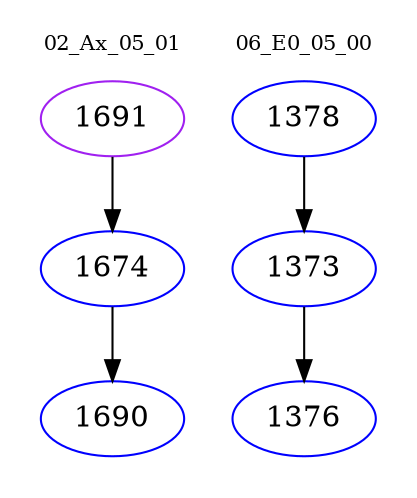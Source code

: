 digraph{
subgraph cluster_0 {
color = white
label = "02_Ax_05_01";
fontsize=10;
T0_1691 [label="1691", color="purple"]
T0_1691 -> T0_1674 [color="black"]
T0_1674 [label="1674", color="blue"]
T0_1674 -> T0_1690 [color="black"]
T0_1690 [label="1690", color="blue"]
}
subgraph cluster_1 {
color = white
label = "06_E0_05_00";
fontsize=10;
T1_1378 [label="1378", color="blue"]
T1_1378 -> T1_1373 [color="black"]
T1_1373 [label="1373", color="blue"]
T1_1373 -> T1_1376 [color="black"]
T1_1376 [label="1376", color="blue"]
}
}
